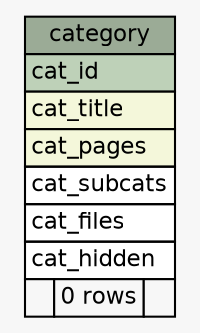 // dot 2.38.0 on Linux 3.14.35-28.38.amzn1.x86_64
// SchemaSpy rev Unknown
digraph "category" {
  graph [
    rankdir="RL"
    bgcolor="#f7f7f7"
    nodesep="0.18"
    ranksep="0.46"
    fontname="Helvetica"
    fontsize="11"
  ];
  node [
    fontname="Helvetica"
    fontsize="11"
    shape="plaintext"
  ];
  edge [
    arrowsize="0.8"
  ];
  "category" [
    label=<
    <TABLE BORDER="0" CELLBORDER="1" CELLSPACING="0" BGCOLOR="#ffffff">
      <TR><TD COLSPAN="3" BGCOLOR="#9bab96" ALIGN="CENTER">category</TD></TR>
      <TR><TD PORT="cat_id" COLSPAN="3" BGCOLOR="#bed1b8" ALIGN="LEFT">cat_id</TD></TR>
      <TR><TD PORT="cat_title" COLSPAN="3" BGCOLOR="#f4f7da" ALIGN="LEFT">cat_title</TD></TR>
      <TR><TD PORT="cat_pages" COLSPAN="3" BGCOLOR="#f4f7da" ALIGN="LEFT">cat_pages</TD></TR>
      <TR><TD PORT="cat_subcats" COLSPAN="3" ALIGN="LEFT">cat_subcats</TD></TR>
      <TR><TD PORT="cat_files" COLSPAN="3" ALIGN="LEFT">cat_files</TD></TR>
      <TR><TD PORT="cat_hidden" COLSPAN="3" ALIGN="LEFT">cat_hidden</TD></TR>
      <TR><TD ALIGN="LEFT" BGCOLOR="#f7f7f7">  </TD><TD ALIGN="RIGHT" BGCOLOR="#f7f7f7">0 rows</TD><TD ALIGN="RIGHT" BGCOLOR="#f7f7f7">  </TD></TR>
    </TABLE>>
    URL="tables/category.html"
    tooltip="category"
  ];
}
